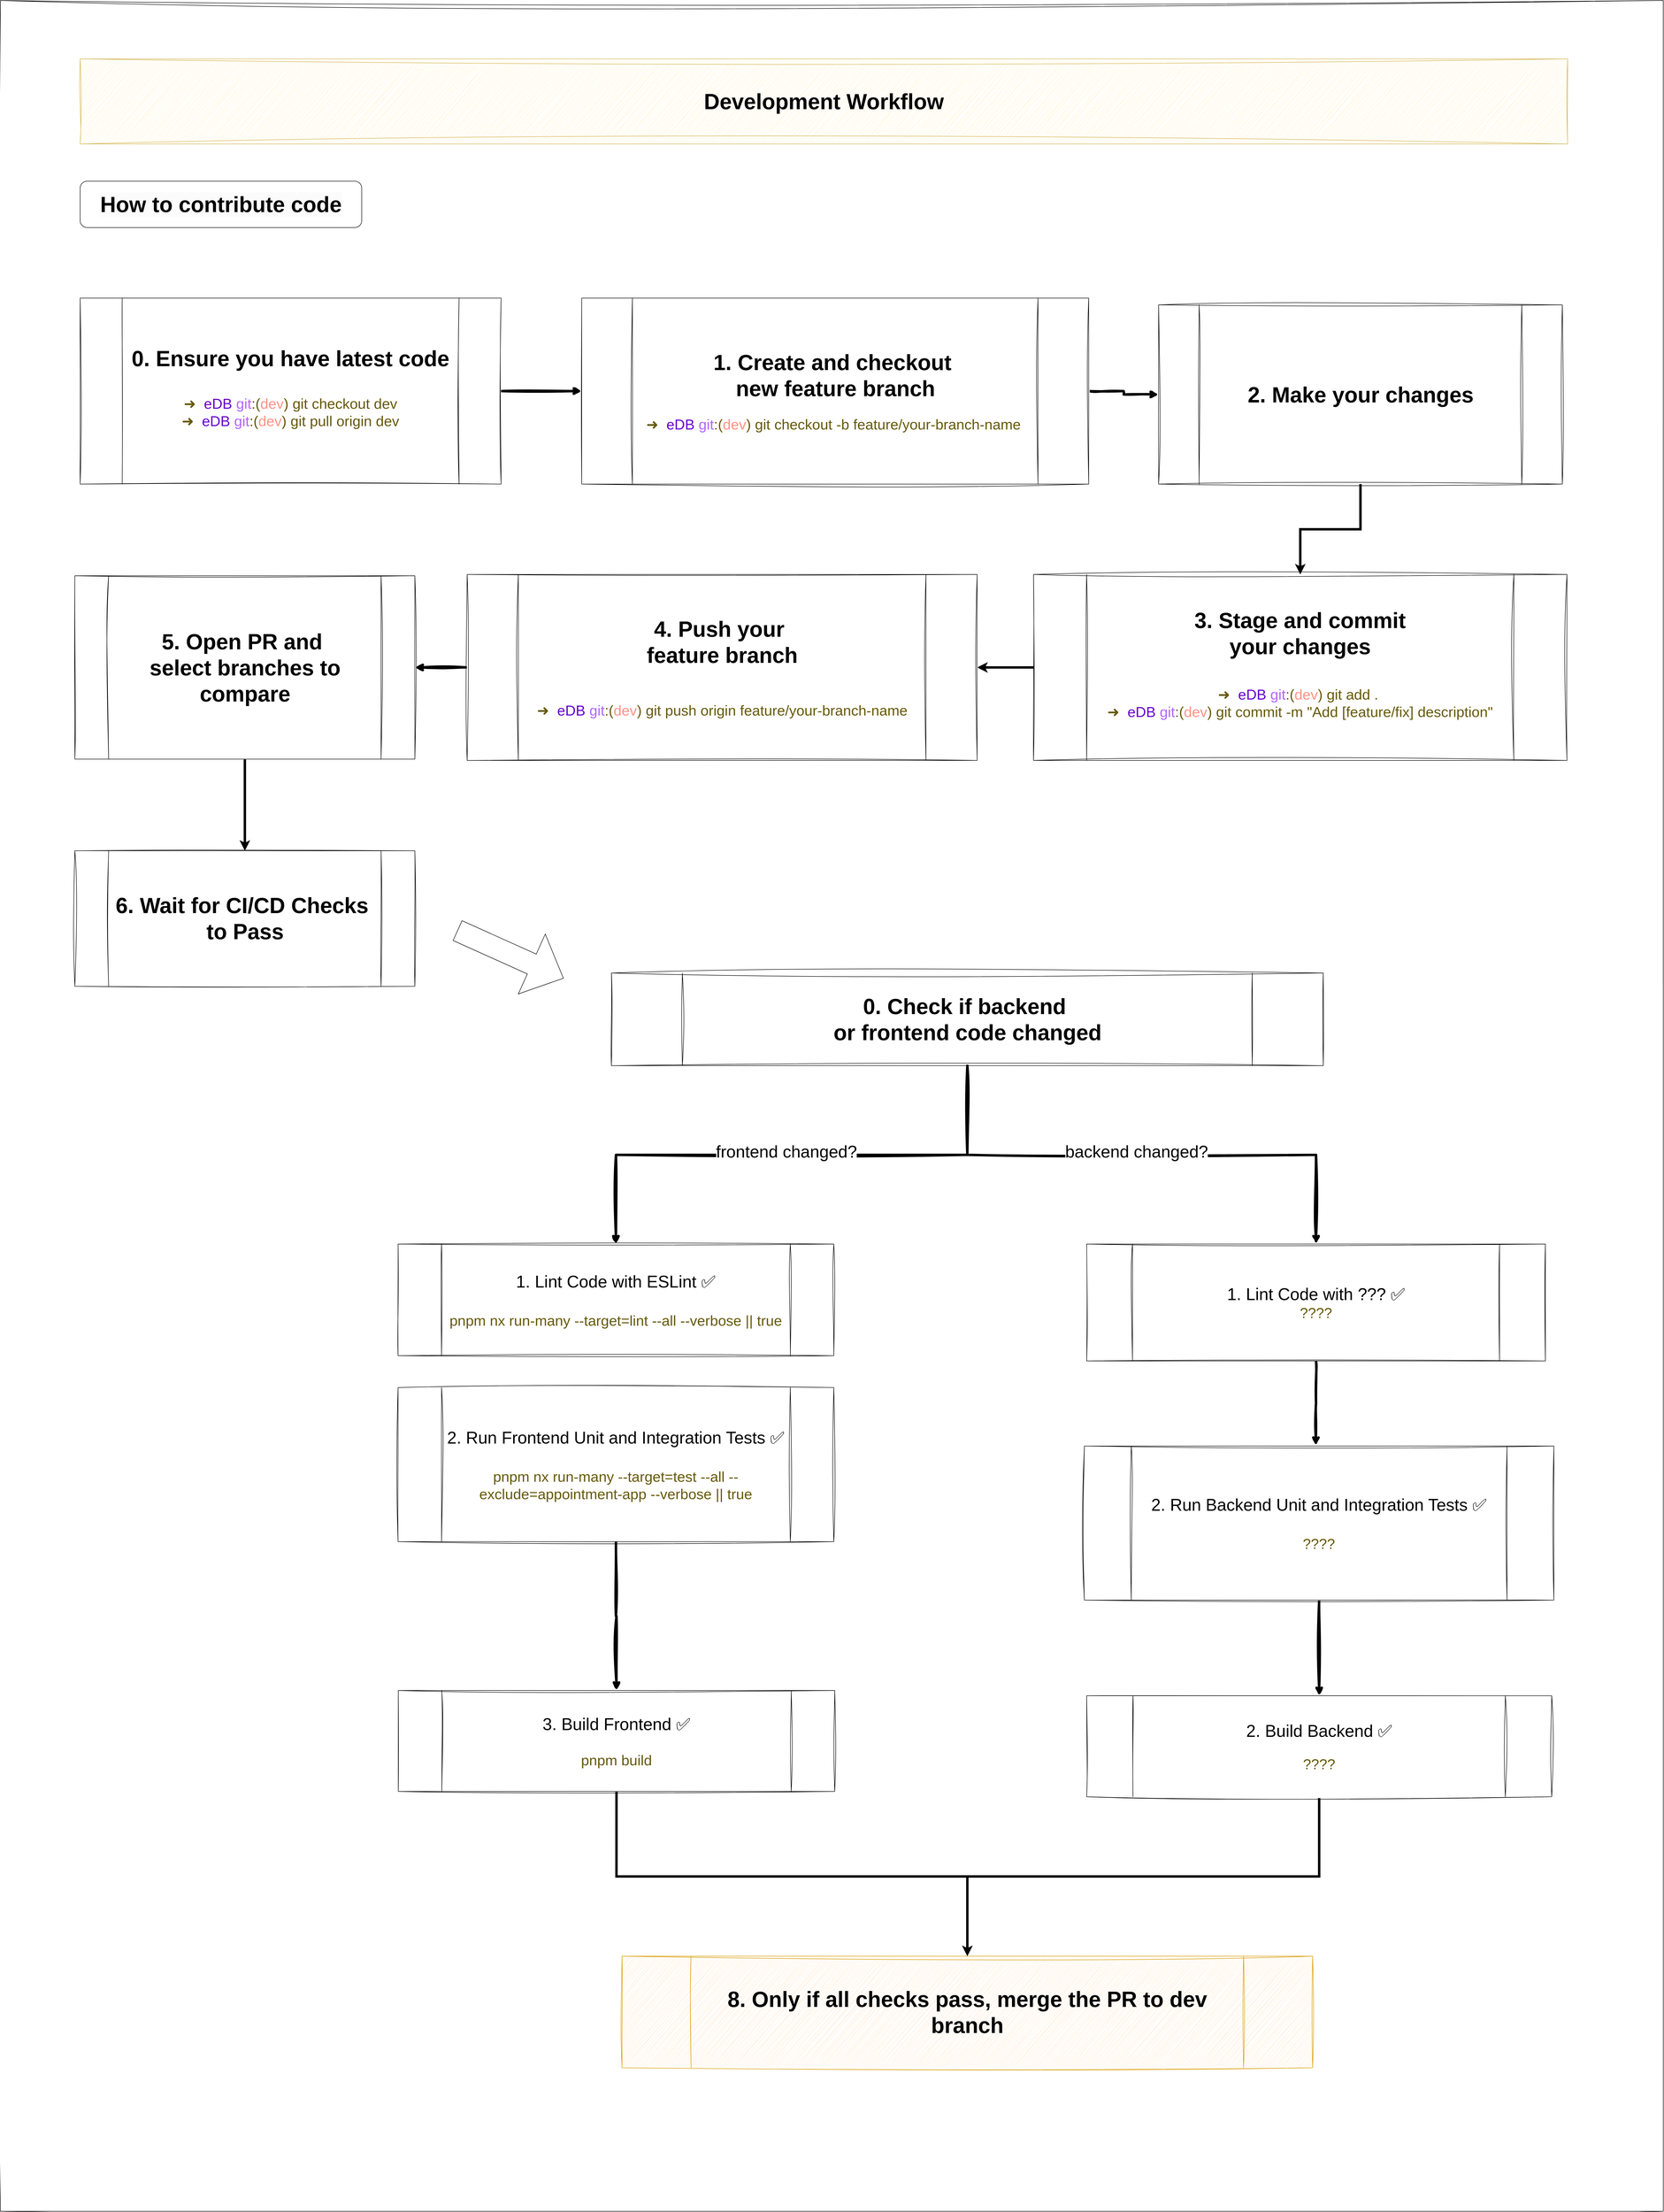 <mxfile version="25.0.3">
  <diagram name="Page-1" id="6_QjY_REdsZe-zkdRxCY">
    <mxGraphModel dx="6210" dy="3925" grid="1" gridSize="10" guides="1" tooltips="1" connect="1" arrows="1" fold="1" page="1" pageScale="1" pageWidth="4000" pageHeight="20000" math="0" shadow="0">
      <root>
        <mxCell id="0" />
        <mxCell id="1" parent="0" />
        <mxCell id="OIM9myzrcSlwBP61n2ra-2" value="" style="rounded=0;whiteSpace=wrap;html=1;movable=1;resizable=1;rotatable=1;deletable=1;editable=1;locked=0;connectable=1;sketch=1;curveFitting=1;jiggle=2;" vertex="1" parent="1">
          <mxGeometry x="290" y="210" width="3443" height="4576" as="geometry" />
        </mxCell>
        <mxCell id="OIM9myzrcSlwBP61n2ra-3" style="edgeStyle=orthogonalEdgeStyle;rounded=0;orthogonalLoop=1;jettySize=auto;html=1;exitX=0.5;exitY=1;exitDx=0;exitDy=0;entryX=0.5;entryY=0;entryDx=0;entryDy=0;strokeWidth=5;sketch=1;curveFitting=1;jiggle=2;" edge="1" parent="1" source="OIM9myzrcSlwBP61n2ra-5" target="OIM9myzrcSlwBP61n2ra-6">
          <mxGeometry relative="1" as="geometry" />
        </mxCell>
        <mxCell id="OIM9myzrcSlwBP61n2ra-4" style="edgeStyle=orthogonalEdgeStyle;rounded=0;orthogonalLoop=1;jettySize=auto;html=1;exitX=0.5;exitY=1;exitDx=0;exitDy=0;entryX=0.5;entryY=0;entryDx=0;entryDy=0;strokeWidth=5;sketch=1;curveFitting=1;jiggle=2;" edge="1" parent="1" source="OIM9myzrcSlwBP61n2ra-5" target="OIM9myzrcSlwBP61n2ra-30">
          <mxGeometry relative="1" as="geometry" />
        </mxCell>
        <mxCell id="OIM9myzrcSlwBP61n2ra-5" value="&lt;font style=&quot;font-size: 45px;&quot;&gt;&lt;b&gt;0. Check if backend&amp;nbsp;&lt;/b&gt;&lt;/font&gt;&lt;div&gt;&lt;font style=&quot;font-size: 45px;&quot;&gt;&lt;b&gt;or frontend&amp;nbsp;&lt;/b&gt;&lt;/font&gt;&lt;b style=&quot;background-color: initial; font-size: 45px;&quot;&gt;code&lt;/b&gt;&lt;b style=&quot;font-size: 45px; background-color: initial;&quot;&gt;&amp;nbsp;changed&lt;/b&gt;&lt;/div&gt;" style="shape=process;whiteSpace=wrap;html=1;backgroundOutline=1;sketch=1;curveFitting=1;jiggle=2;" vertex="1" parent="1">
          <mxGeometry x="1555" y="2223" width="1474" height="191.75" as="geometry" />
        </mxCell>
        <mxCell id="OIM9myzrcSlwBP61n2ra-6" value="&lt;font style=&quot;font-size: 35px;&quot;&gt;1.&amp;nbsp;Lint Code with ESLint&amp;nbsp;&lt;/font&gt;&lt;font style=&quot;font-size: 35px;&quot;&gt;✅&lt;/font&gt;&lt;div&gt;&lt;span style=&quot;font-size: 35px;&quot;&gt;&lt;br&gt;&lt;/span&gt;&lt;div&gt;&lt;font color=&quot;#665a0a&quot; style=&quot;font-size: 30px;&quot;&gt;pnpm nx run-many --target=lint --all --verbose || true&lt;/font&gt;&lt;/div&gt;&lt;/div&gt;" style="shape=process;whiteSpace=wrap;html=1;backgroundOutline=1;sketch=1;curveFitting=1;jiggle=2;" vertex="1" parent="1">
          <mxGeometry x="1113.26" y="2784" width="902.22" height="231" as="geometry" />
        </mxCell>
        <mxCell id="OIM9myzrcSlwBP61n2ra-7" style="edgeStyle=orthogonalEdgeStyle;rounded=0;orthogonalLoop=1;jettySize=auto;html=1;exitX=0.5;exitY=1;exitDx=0;exitDy=0;entryX=0.5;entryY=0;entryDx=0;entryDy=0;strokeWidth=5;sketch=1;curveFitting=1;jiggle=2;" edge="1" parent="1" source="OIM9myzrcSlwBP61n2ra-8" target="OIM9myzrcSlwBP61n2ra-11">
          <mxGeometry relative="1" as="geometry" />
        </mxCell>
        <mxCell id="OIM9myzrcSlwBP61n2ra-8" value="&lt;font style=&quot;font-size: 35px;&quot;&gt;2.&amp;nbsp;Run Frontend Unit and Integration Tests&amp;nbsp;&lt;/font&gt;&lt;font style=&quot;font-size: 35px;&quot;&gt;✅&lt;/font&gt;&lt;div&gt;&lt;span style=&quot;font-size: 35px;&quot;&gt;&lt;br&gt;&lt;/span&gt;&lt;div&gt;&lt;font color=&quot;#665a0a&quot; style=&quot;font-size: 30px;&quot;&gt;pnpm nx run-many --target=test --all --exclude=appointment-app --verbose || true&lt;/font&gt;&lt;/div&gt;&lt;/div&gt;" style="shape=process;whiteSpace=wrap;html=1;backgroundOutline=1;sketch=1;curveFitting=1;jiggle=2;" vertex="1" parent="1">
          <mxGeometry x="1113.26" y="3081" width="902.22" height="319" as="geometry" />
        </mxCell>
        <mxCell id="OIM9myzrcSlwBP61n2ra-9" value="&lt;span style=&quot;font-size: 45px;&quot;&gt;&lt;b&gt;Development Workflow&lt;/b&gt;&lt;/span&gt;" style="rounded=0;whiteSpace=wrap;html=1;sketch=1;curveFitting=1;jiggle=2;fillColor=#fff2cc;strokeColor=#d6b656;" vertex="1" parent="1">
          <mxGeometry x="455" y="331" width="3080" height="176" as="geometry" />
        </mxCell>
        <mxCell id="OIM9myzrcSlwBP61n2ra-10" style="edgeStyle=orthogonalEdgeStyle;rounded=0;orthogonalLoop=1;jettySize=auto;html=1;exitX=0.5;exitY=1;exitDx=0;exitDy=0;entryX=0.5;entryY=0;entryDx=0;entryDy=0;strokeWidth=5;" edge="1" parent="1" source="OIM9myzrcSlwBP61n2ra-11" target="OIM9myzrcSlwBP61n2ra-23">
          <mxGeometry relative="1" as="geometry">
            <mxPoint x="2303" y="4159" as="targetPoint" />
            <Array as="points">
              <mxPoint x="1566" y="4093" />
              <mxPoint x="2292" y="4093" />
            </Array>
          </mxGeometry>
        </mxCell>
        <mxCell id="OIM9myzrcSlwBP61n2ra-11" value="&lt;font style=&quot;font-size: 35px;&quot;&gt;&lt;font style=&quot;&quot;&gt;3.&amp;nbsp;Build Frontend&amp;nbsp;&lt;/font&gt;✅&lt;/font&gt;&lt;div&gt;&lt;font color=&quot;#665a0a&quot; style=&quot;font-size: 30px;&quot;&gt;&lt;br&gt;&lt;/font&gt;&lt;/div&gt;&lt;div&gt;&lt;font color=&quot;#665a0a&quot; style=&quot;font-size: 30px;&quot;&gt;pnpm build&lt;/font&gt;&lt;/div&gt;" style="shape=process;whiteSpace=wrap;html=1;backgroundOutline=1;sketch=1;curveFitting=1;jiggle=2;" vertex="1" parent="1">
          <mxGeometry x="1113.67" y="3708" width="903.72" height="209" as="geometry" />
        </mxCell>
        <mxCell id="OIM9myzrcSlwBP61n2ra-12" style="edgeStyle=orthogonalEdgeStyle;rounded=0;orthogonalLoop=1;jettySize=auto;html=1;exitX=1;exitY=0.5;exitDx=0;exitDy=0;strokeWidth=5;sketch=1;curveFitting=1;jiggle=2;" edge="1" parent="1" source="OIM9myzrcSlwBP61n2ra-13" target="OIM9myzrcSlwBP61n2ra-15">
          <mxGeometry relative="1" as="geometry" />
        </mxCell>
        <mxCell id="OIM9myzrcSlwBP61n2ra-13" value="&lt;b style=&quot;line-height: 240%;&quot;&gt;&lt;font style=&quot;line-height: 120%; font-size: 45px;&quot;&gt;1. Create and checkout&amp;nbsp;&lt;/font&gt;&lt;/b&gt;&lt;div&gt;&lt;b style=&quot;line-height: 240%;&quot;&gt;&lt;font style=&quot;line-height: 120%; font-size: 45px;&quot;&gt;new feature branch&lt;/font&gt;&lt;/b&gt;&lt;div style=&quot;line-height: 240%;&quot;&gt;&lt;div&gt;&lt;font&gt;&lt;br&gt;&lt;div style=&quot;line-height: 120%;&quot;&gt;&lt;span style=&quot;background-color: initial; font-size: 30px; line-height: 120%;&quot;&gt;&lt;font color=&quot;#665a0a&quot;&gt;➜&amp;nbsp;&amp;nbsp;&lt;/font&gt;&lt;font color=&quot;#6600cc&quot;&gt;eDB&lt;/font&gt;&lt;font color=&quot;#665a0a&quot;&gt;&amp;nbsp;&lt;/font&gt;&lt;font color=&quot;#b266ff&quot;&gt;git&lt;/font&gt;&lt;font color=&quot;#665a0a&quot;&gt;:(&lt;/font&gt;&lt;font color=&quot;#ff9387&quot;&gt;dev&lt;/font&gt;&lt;font color=&quot;#665a0a&quot;&gt;)&amp;nbsp;&lt;/font&gt;&lt;/span&gt;&lt;span style=&quot;background-color: initial; font-size: 30px; line-height: 120%;&quot;&gt;&lt;font color=&quot;#665a0a&quot;&gt;git checkout -b feature/your-branch-name&amp;nbsp;&lt;/font&gt;&lt;/span&gt;&lt;/div&gt;&lt;/font&gt;&lt;/div&gt;&lt;/div&gt;&lt;/div&gt;" style="shape=process;whiteSpace=wrap;html=1;backgroundOutline=1;sketch=1;curveFitting=1;jiggle=2;" vertex="1" parent="1">
          <mxGeometry x="1493.53" y="826" width="1049.75" height="385" as="geometry" />
        </mxCell>
        <mxCell id="OIM9myzrcSlwBP61n2ra-14" style="edgeStyle=orthogonalEdgeStyle;rounded=0;orthogonalLoop=1;jettySize=auto;html=1;exitX=0.5;exitY=1;exitDx=0;exitDy=0;strokeWidth=5;" edge="1" parent="1" source="OIM9myzrcSlwBP61n2ra-15" target="OIM9myzrcSlwBP61n2ra-17">
          <mxGeometry relative="1" as="geometry" />
        </mxCell>
        <mxCell id="OIM9myzrcSlwBP61n2ra-15" value="&lt;font style=&quot;font-size: 45px;&quot;&gt;&lt;div style=&quot;&quot;&gt;&lt;b&gt;2. Make your changes&lt;/b&gt;&lt;/div&gt;&lt;/font&gt;" style="shape=process;whiteSpace=wrap;html=1;backgroundOutline=1;sketch=1;curveFitting=1;jiggle=2;" vertex="1" parent="1">
          <mxGeometry x="2688" y="840" width="836" height="371" as="geometry" />
        </mxCell>
        <mxCell id="OIM9myzrcSlwBP61n2ra-16" style="edgeStyle=orthogonalEdgeStyle;rounded=0;orthogonalLoop=1;jettySize=auto;html=1;exitX=0;exitY=0.5;exitDx=0;exitDy=0;entryX=1;entryY=0.5;entryDx=0;entryDy=0;strokeWidth=5;" edge="1" parent="1" source="OIM9myzrcSlwBP61n2ra-17" target="OIM9myzrcSlwBP61n2ra-19">
          <mxGeometry relative="1" as="geometry" />
        </mxCell>
        <mxCell id="OIM9myzrcSlwBP61n2ra-17" value="&lt;font style=&quot;&quot;&gt;&lt;div style=&quot;&quot;&gt;&lt;span style=&quot;font-size: 45px;&quot;&gt;&lt;b&gt;3. Stage and commit&lt;/b&gt;&lt;/span&gt;&lt;/div&gt;&lt;div style=&quot;&quot;&gt;&lt;span style=&quot;font-size: 45px;&quot;&gt;&lt;b&gt;your changes&lt;/b&gt;&lt;/span&gt;&lt;/div&gt;&lt;div style=&quot;&quot;&gt;&lt;span style=&quot;font-size: 45px;&quot;&gt;&lt;b&gt;&lt;br&gt;&lt;/b&gt;&lt;/span&gt;&lt;/div&gt;&lt;div style=&quot;&quot;&gt;&lt;span style=&quot;background-color: initial; font-size: 30px;&quot;&gt;&lt;font color=&quot;#665a0a&quot;&gt;➜&amp;nbsp;&amp;nbsp;&lt;/font&gt;&lt;font color=&quot;#6600cc&quot;&gt;eDB&lt;/font&gt;&lt;font color=&quot;#665a0a&quot;&gt;&amp;nbsp;&lt;/font&gt;&lt;font color=&quot;#b266ff&quot;&gt;git&lt;/font&gt;&lt;font color=&quot;#665a0a&quot;&gt;:(&lt;/font&gt;&lt;font color=&quot;#ff9387&quot;&gt;dev&lt;/font&gt;&lt;font color=&quot;#665a0a&quot;&gt;)&amp;nbsp;&lt;/font&gt;&lt;/span&gt;&lt;span style=&quot;background-color: initial;&quot;&gt;&lt;font style=&quot;&quot; color=&quot;#665a0a&quot;&gt;&lt;span style=&quot;font-size: 30px;&quot;&gt;git add .&amp;nbsp;&lt;/span&gt;&lt;/font&gt;&lt;/span&gt;&lt;b style=&quot;&quot;&gt;&lt;font style=&quot;font-size: 30px;&quot;&gt;&lt;/font&gt;&lt;/b&gt;&lt;/div&gt;&lt;div style=&quot;&quot;&gt;&lt;div style=&quot;&quot;&gt;&lt;span style=&quot;background-color: initial; font-size: 30px;&quot;&gt;&lt;font color=&quot;#665a0a&quot;&gt;➜&amp;nbsp;&amp;nbsp;&lt;/font&gt;&lt;font color=&quot;#6600cc&quot;&gt;eDB&lt;/font&gt;&lt;font color=&quot;#665a0a&quot;&gt;&amp;nbsp;&lt;/font&gt;&lt;font color=&quot;#b266ff&quot;&gt;git&lt;/font&gt;&lt;font color=&quot;#665a0a&quot;&gt;:(&lt;/font&gt;&lt;font color=&quot;#ff9387&quot;&gt;dev&lt;/font&gt;&lt;font color=&quot;#665a0a&quot;&gt;)&amp;nbsp;&lt;/font&gt;&lt;/span&gt;&lt;span style=&quot;background-color: initial; font-size: 30px;&quot;&gt;&lt;font color=&quot;#665a0a&quot;&gt;git commit -m &quot;Add [feature/fix] description&quot;&lt;/font&gt;&lt;/span&gt;&lt;/div&gt;&lt;/div&gt;&lt;div style=&quot;&quot;&gt;&lt;b style=&quot;&quot;&gt;&lt;div style=&quot;&quot;&gt;&lt;br&gt;&lt;/div&gt;&lt;/b&gt;&lt;/div&gt;&lt;/font&gt;" style="shape=process;whiteSpace=wrap;html=1;backgroundOutline=1;sketch=1;curveFitting=1;jiggle=2;" vertex="1" parent="1">
          <mxGeometry x="2428.97" y="1398" width="1104.67" height="385" as="geometry" />
        </mxCell>
        <mxCell id="OIM9myzrcSlwBP61n2ra-18" style="edgeStyle=orthogonalEdgeStyle;rounded=0;orthogonalLoop=1;jettySize=auto;html=1;exitX=0;exitY=0.5;exitDx=0;exitDy=0;entryX=1;entryY=0.5;entryDx=0;entryDy=0;strokeWidth=5;sketch=1;curveFitting=1;jiggle=2;" edge="1" parent="1" source="OIM9myzrcSlwBP61n2ra-19" target="OIM9myzrcSlwBP61n2ra-21">
          <mxGeometry relative="1" as="geometry" />
        </mxCell>
        <mxCell id="OIM9myzrcSlwBP61n2ra-19" value="&lt;font style=&quot;&quot;&gt;&lt;div style=&quot;&quot;&gt;&lt;span style=&quot;font-size: 45px;&quot;&gt;&lt;b&gt;4. Push your&amp;nbsp;&lt;/b&gt;&lt;/span&gt;&lt;/div&gt;&lt;div style=&quot;&quot;&gt;&lt;span style=&quot;font-size: 45px;&quot;&gt;&lt;b&gt;feature branch&lt;/b&gt;&lt;/span&gt;&lt;/div&gt;&lt;div style=&quot;&quot;&gt;&lt;span style=&quot;font-size: 45px;&quot;&gt;&lt;b&gt;&lt;br&gt;&lt;/b&gt;&lt;/span&gt;&lt;/div&gt;&lt;div style=&quot;&quot;&gt;&lt;br&gt;&lt;/div&gt;&lt;div style=&quot;&quot;&gt;&lt;div style=&quot;&quot;&gt;&lt;span style=&quot;font-weight: 400; background-color: initial; font-size: 30px;&quot;&gt;&lt;font color=&quot;#665a0a&quot;&gt;➜&amp;nbsp;&amp;nbsp;&lt;/font&gt;&lt;font color=&quot;#6600cc&quot;&gt;eDB&lt;/font&gt;&lt;font color=&quot;#665a0a&quot;&gt;&amp;nbsp;&lt;/font&gt;&lt;font color=&quot;#b266ff&quot;&gt;git&lt;/font&gt;&lt;font color=&quot;#665a0a&quot;&gt;:(&lt;/font&gt;&lt;font color=&quot;#ff9387&quot;&gt;dev&lt;/font&gt;&lt;font color=&quot;#665a0a&quot;&gt;)&amp;nbsp;&lt;/font&gt;&lt;/span&gt;&lt;span style=&quot;background-color: initial;&quot;&gt;&lt;font color=&quot;#665a0a&quot; style=&quot;font-size: 30px;&quot;&gt;git push origin feature/your-branch-name&lt;/font&gt;&lt;/span&gt;&lt;/div&gt;&lt;b style=&quot;&quot;&gt;&lt;div style=&quot;font-size: 45px;&quot;&gt;&lt;div style=&quot;font-size: 12px; font-weight: 400;&quot;&gt;&lt;/div&gt;&lt;/div&gt;&lt;/b&gt;&lt;/div&gt;&lt;/font&gt;" style="shape=process;whiteSpace=wrap;html=1;backgroundOutline=1;sketch=1;curveFitting=1;jiggle=2;" vertex="1" parent="1">
          <mxGeometry x="1256.28" y="1398" width="1056" height="385" as="geometry" />
        </mxCell>
        <mxCell id="OIM9myzrcSlwBP61n2ra-20" style="edgeStyle=orthogonalEdgeStyle;rounded=0;orthogonalLoop=1;jettySize=auto;html=1;exitX=0.5;exitY=1;exitDx=0;exitDy=0;strokeWidth=5;" edge="1" parent="1" source="OIM9myzrcSlwBP61n2ra-21" target="OIM9myzrcSlwBP61n2ra-22">
          <mxGeometry relative="1" as="geometry" />
        </mxCell>
        <mxCell id="OIM9myzrcSlwBP61n2ra-21" value="&lt;font style=&quot;&quot;&gt;&lt;div style=&quot;&quot;&gt;&lt;span style=&quot;font-size: 45px;&quot;&gt;&lt;b&gt;5. Open PR and&amp;nbsp;&lt;/b&gt;&lt;/span&gt;&lt;/div&gt;&lt;div style=&quot;&quot;&gt;&lt;span style=&quot;font-size: 45px;&quot;&gt;&lt;b&gt;select branches to compare&lt;/b&gt;&lt;/span&gt;&lt;/div&gt;&lt;/font&gt;" style="shape=process;whiteSpace=wrap;html=1;backgroundOutline=1;sketch=1;curveFitting=1;jiggle=2;" vertex="1" parent="1">
          <mxGeometry x="444" y="1400.75" width="704" height="379.5" as="geometry" />
        </mxCell>
        <mxCell id="OIM9myzrcSlwBP61n2ra-22" value="&lt;font style=&quot;&quot;&gt;&lt;div style=&quot;&quot;&gt;&lt;span style=&quot;font-size: 45px;&quot;&gt;&lt;b&gt;6. Wait for CI/CD Checks&amp;nbsp;&lt;/b&gt;&lt;/span&gt;&lt;/div&gt;&lt;div style=&quot;&quot;&gt;&lt;span style=&quot;font-size: 45px;&quot;&gt;&lt;b&gt;to Pass&lt;/b&gt;&lt;/span&gt;&lt;/div&gt;&lt;/font&gt;" style="shape=process;whiteSpace=wrap;html=1;backgroundOutline=1;sketch=1;curveFitting=1;jiggle=2;" vertex="1" parent="1">
          <mxGeometry x="444" y="1970" width="704" height="280.5" as="geometry" />
        </mxCell>
        <mxCell id="OIM9myzrcSlwBP61n2ra-23" value="&lt;font style=&quot;&quot;&gt;&lt;div style=&quot;&quot;&gt;&lt;span style=&quot;font-size: 45px;&quot;&gt;&lt;b&gt;8. Only if all checks pass, m&lt;/b&gt;&lt;/span&gt;&lt;b style=&quot;background-color: initial; font-size: 45px;&quot;&gt;erge the PR to dev branch&lt;/b&gt;&lt;/div&gt;&lt;/font&gt;" style="shape=process;whiteSpace=wrap;html=1;backgroundOutline=1;sketch=1;curveFitting=1;jiggle=2;fillColor=#ffe6cc;strokeColor=#d79b00;" vertex="1" parent="1">
          <mxGeometry x="1577" y="4258" width="1430" height="231" as="geometry" />
        </mxCell>
        <mxCell id="OIM9myzrcSlwBP61n2ra-24" style="edgeStyle=orthogonalEdgeStyle;rounded=0;orthogonalLoop=1;jettySize=auto;html=1;exitX=0.5;exitY=1;exitDx=0;exitDy=0;strokeWidth=5;" edge="1" parent="1" source="OIM9myzrcSlwBP61n2ra-25" target="OIM9myzrcSlwBP61n2ra-23">
          <mxGeometry relative="1" as="geometry" />
        </mxCell>
        <mxCell id="OIM9myzrcSlwBP61n2ra-25" value="&lt;font style=&quot;font-size: 35px;&quot;&gt;2.&amp;nbsp;Build Backend&amp;nbsp;&lt;/font&gt;&lt;span style=&quot;font-size: 35px;&quot;&gt;✅&lt;/span&gt;&lt;div&gt;&lt;span style=&quot;font-size: 25px;&quot;&gt;&lt;br&gt;&lt;/span&gt;&lt;/div&gt;&lt;div&gt;&lt;font style=&quot;font-size: 30px;&quot; color=&quot;#665a0a&quot;&gt;????&lt;/font&gt;&lt;/div&gt;" style="shape=process;whiteSpace=wrap;html=1;backgroundOutline=1;sketch=1;curveFitting=1;jiggle=2;" vertex="1" parent="1">
          <mxGeometry x="2538.97" y="3719" width="963.03" height="209" as="geometry" />
        </mxCell>
        <mxCell id="OIM9myzrcSlwBP61n2ra-26" value="&lt;span style=&quot;font-size: 35px;&quot;&gt;backend changed?&lt;/span&gt;" style="edgeLabel;html=1;align=center;verticalAlign=middle;resizable=0;points=[];" vertex="1" connectable="0" parent="1">
          <mxGeometry x="2659.479" y="2586.0" as="geometry">
            <mxPoint x="-18" y="6" as="offset" />
          </mxGeometry>
        </mxCell>
        <mxCell id="OIM9myzrcSlwBP61n2ra-27" style="edgeStyle=orthogonalEdgeStyle;rounded=0;orthogonalLoop=1;jettySize=auto;html=1;exitX=1;exitY=0.5;exitDx=0;exitDy=0;entryX=0;entryY=0.5;entryDx=0;entryDy=0;strokeWidth=5;sketch=1;curveFitting=1;jiggle=2;" edge="1" parent="1" source="OIM9myzrcSlwBP61n2ra-28" target="OIM9myzrcSlwBP61n2ra-13">
          <mxGeometry relative="1" as="geometry" />
        </mxCell>
        <mxCell id="OIM9myzrcSlwBP61n2ra-28" value="&lt;font style=&quot;font-size: 45px;&quot;&gt;&lt;font style=&quot;&quot;&gt;&lt;b style=&quot;&quot;&gt;0. Ensure you have&lt;/b&gt;&lt;/font&gt;&lt;font style=&quot;background-color: initial;&quot;&gt;&lt;b&gt;&amp;nbsp;latest cod&lt;/b&gt;&lt;/font&gt;&lt;b style=&quot;background-color: initial;&quot;&gt;e&lt;/b&gt;&lt;/font&gt;&lt;div&gt;&lt;span style=&quot;font-size: 40px;&quot;&gt;&lt;b&gt;&lt;br&gt;&lt;/b&gt;&lt;/span&gt;&lt;div&gt;&lt;font&gt;&lt;div&gt;&lt;div&gt;&lt;span style=&quot;background-color: initial; font-size: 30px;&quot;&gt;&lt;font color=&quot;#665a0a&quot;&gt;➜&amp;nbsp; &lt;/font&gt;&lt;font color=&quot;#6600cc&quot;&gt;eDB&lt;/font&gt;&lt;font color=&quot;#665a0a&quot;&gt; &lt;/font&gt;&lt;font color=&quot;#b266ff&quot;&gt;git&lt;/font&gt;&lt;font color=&quot;#665a0a&quot;&gt;:(&lt;/font&gt;&lt;font color=&quot;#ff9387&quot;&gt;dev&lt;/font&gt;&lt;font color=&quot;#665a0a&quot;&gt;)&amp;nbsp;&lt;/font&gt;&lt;/span&gt;&lt;font color=&quot;#665a0a&quot; style=&quot;font-size: 30px;&quot;&gt;git checkout dev&lt;/font&gt;&lt;/div&gt;&lt;div&gt;&lt;font style=&quot;background-color: initial; font-size: 30px;&quot; color=&quot;#665a0a&quot;&gt;➜&amp;nbsp; &lt;/font&gt;&lt;font color=&quot;#6600cc&quot; style=&quot;background-color: initial; font-size: 30px;&quot;&gt;eDB&lt;/font&gt;&lt;font style=&quot;background-color: initial; font-size: 30px;&quot; color=&quot;#665a0a&quot;&gt;&amp;nbsp;&lt;/font&gt;&lt;font color=&quot;#b266ff&quot; style=&quot;background-color: initial; font-size: 30px;&quot;&gt;git&lt;/font&gt;&lt;font color=&quot;#665a0a&quot; style=&quot;background-color: initial; font-size: 30px;&quot;&gt;:(&lt;/font&gt;&lt;font color=&quot;#ff9387&quot; style=&quot;background-color: initial; font-size: 30px;&quot;&gt;dev&lt;/font&gt;&lt;font style=&quot;background-color: initial; font-size: 30px;&quot; color=&quot;#665a0a&quot;&gt;)&lt;/font&gt;&lt;font color=&quot;#665a0a&quot; style=&quot;font-size: 30px;&quot;&gt;&amp;nbsp;git pull origin dev&lt;/font&gt;&lt;/div&gt;&lt;div&gt;&lt;br&gt;&lt;/div&gt;&lt;/div&gt;&lt;/font&gt;&lt;/div&gt;&lt;/div&gt;" style="shape=process;whiteSpace=wrap;html=1;backgroundOutline=1;sketch=1;curveFitting=1;jiggle=2;" vertex="1" parent="1">
          <mxGeometry x="455" y="826" width="871.6" height="385" as="geometry" />
        </mxCell>
        <mxCell id="OIM9myzrcSlwBP61n2ra-29" style="edgeStyle=orthogonalEdgeStyle;rounded=0;orthogonalLoop=1;jettySize=auto;html=1;exitX=0.5;exitY=1;exitDx=0;exitDy=0;entryX=0.493;entryY=-0.003;entryDx=0;entryDy=0;entryPerimeter=0;strokeWidth=5;sketch=1;curveFitting=1;jiggle=2;" edge="1" parent="1" source="OIM9myzrcSlwBP61n2ra-30" target="OIM9myzrcSlwBP61n2ra-32">
          <mxGeometry relative="1" as="geometry">
            <mxPoint x="3013" y="3180" as="targetPoint" />
          </mxGeometry>
        </mxCell>
        <mxCell id="OIM9myzrcSlwBP61n2ra-30" value="&lt;font style=&quot;font-size: 35px;&quot;&gt;1.&amp;nbsp;Lint Code with ???&amp;nbsp;&lt;/font&gt;&lt;span style=&quot;font-size: 35px;&quot;&gt;✅&lt;/span&gt;&lt;div&gt;&lt;div&gt;&lt;font color=&quot;#665a0a&quot; style=&quot;font-size: 30px;&quot;&gt;????&lt;/font&gt;&lt;/div&gt;&lt;/div&gt;" style="shape=process;whiteSpace=wrap;html=1;backgroundOutline=1;sketch=1;curveFitting=1;jiggle=2;" vertex="1" parent="1">
          <mxGeometry x="2538.97" y="2784" width="950.01" height="242" as="geometry" />
        </mxCell>
        <mxCell id="OIM9myzrcSlwBP61n2ra-31" style="edgeStyle=orthogonalEdgeStyle;rounded=0;orthogonalLoop=1;jettySize=auto;html=1;exitX=0.5;exitY=1;exitDx=0;exitDy=0;entryX=0.5;entryY=0;entryDx=0;entryDy=0;strokeWidth=5;sketch=1;curveFitting=1;jiggle=2;" edge="1" parent="1" source="OIM9myzrcSlwBP61n2ra-32" target="OIM9myzrcSlwBP61n2ra-25">
          <mxGeometry relative="1" as="geometry">
            <mxPoint x="3019.667" y="3686" as="targetPoint" />
          </mxGeometry>
        </mxCell>
        <mxCell id="OIM9myzrcSlwBP61n2ra-32" value="&lt;font style=&quot;font-size: 35px;&quot;&gt;2.&amp;nbsp;Run Backend Unit and Integration Tests&amp;nbsp;&lt;/font&gt;&lt;span style=&quot;font-size: 35px;&quot;&gt;✅&lt;/span&gt;&lt;div&gt;&lt;span style=&quot;font-size: 35px;&quot;&gt;&lt;br&gt;&lt;/span&gt;&lt;div&gt;&lt;font color=&quot;#665a0a&quot; style=&quot;font-size: 30px;&quot;&gt;????&lt;/font&gt;&lt;/div&gt;&lt;/div&gt;" style="shape=process;whiteSpace=wrap;html=1;backgroundOutline=1;sketch=1;curveFitting=1;jiggle=2;" vertex="1" parent="1">
          <mxGeometry x="2534.48" y="3202" width="972.01" height="319" as="geometry" />
        </mxCell>
        <mxCell id="OIM9myzrcSlwBP61n2ra-33" value="&lt;meta charset=&quot;utf-8&quot;&gt;&lt;b style=&quot;forced-color-adjust: none; color: rgb(0, 0, 0); font-family: Helvetica; font-size: 45px; font-style: normal; font-variant-ligatures: normal; font-variant-caps: normal; letter-spacing: normal; orphans: 2; text-align: center; text-indent: 0px; text-transform: none; widows: 2; word-spacing: 0px; -webkit-text-stroke-width: 0px; white-space: normal; background-color: rgb(251, 251, 251); text-decoration-thickness: initial; text-decoration-style: initial; text-decoration-color: initial;&quot;&gt;How to contribute code&lt;/b&gt;" style="rounded=1;whiteSpace=wrap;html=1;" vertex="1" parent="1">
          <mxGeometry x="455" y="584" width="583" height="96" as="geometry" />
        </mxCell>
        <mxCell id="OIM9myzrcSlwBP61n2ra-34" value="" style="shape=flexArrow;endArrow=classic;html=1;rounded=0;width=45;endSize=23.575;endWidth=90;" edge="1" parent="1">
          <mxGeometry width="50" height="50" relative="1" as="geometry">
            <mxPoint x="1236" y="2135" as="sourcePoint" />
            <mxPoint x="1456" y="2234" as="targetPoint" />
          </mxGeometry>
        </mxCell>
        <mxCell id="OIM9myzrcSlwBP61n2ra-35" value="&lt;span style=&quot;font-size: 35px;&quot;&gt;frontend changed?&lt;/span&gt;" style="edgeLabel;html=1;align=center;verticalAlign=middle;resizable=0;points=[];" vertex="1" connectable="0" parent="1">
          <mxGeometry x="1934.719" y="2586.0" as="geometry">
            <mxPoint x="-18" y="6" as="offset" />
          </mxGeometry>
        </mxCell>
      </root>
    </mxGraphModel>
  </diagram>
</mxfile>
